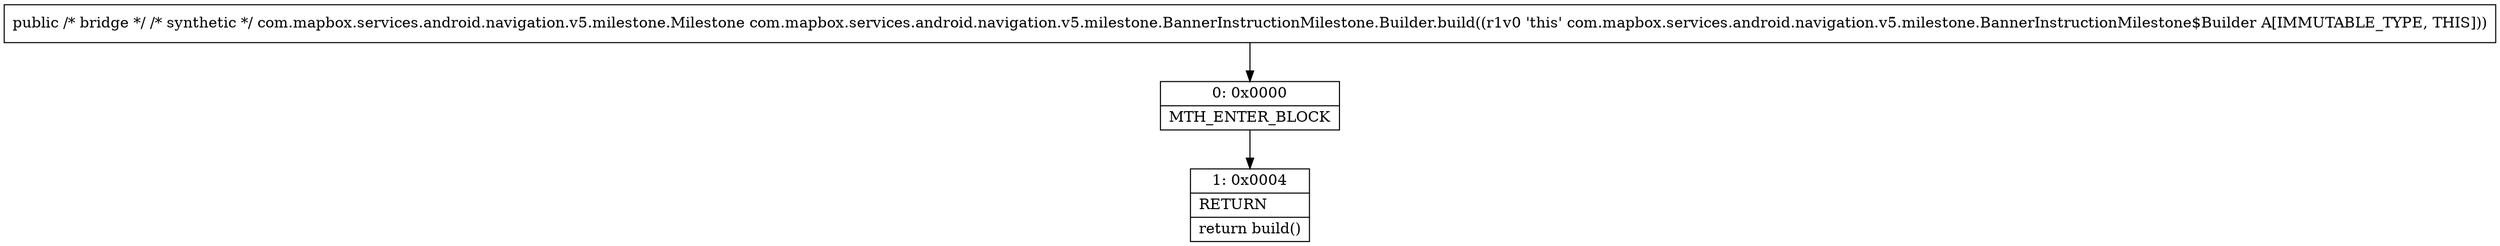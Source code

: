 digraph "CFG forcom.mapbox.services.android.navigation.v5.milestone.BannerInstructionMilestone.Builder.build()Lcom\/mapbox\/services\/android\/navigation\/v5\/milestone\/Milestone;" {
Node_0 [shape=record,label="{0\:\ 0x0000|MTH_ENTER_BLOCK\l}"];
Node_1 [shape=record,label="{1\:\ 0x0004|RETURN\l|return build()\l}"];
MethodNode[shape=record,label="{public \/* bridge *\/ \/* synthetic *\/ com.mapbox.services.android.navigation.v5.milestone.Milestone com.mapbox.services.android.navigation.v5.milestone.BannerInstructionMilestone.Builder.build((r1v0 'this' com.mapbox.services.android.navigation.v5.milestone.BannerInstructionMilestone$Builder A[IMMUTABLE_TYPE, THIS])) }"];
MethodNode -> Node_0;
Node_0 -> Node_1;
}

